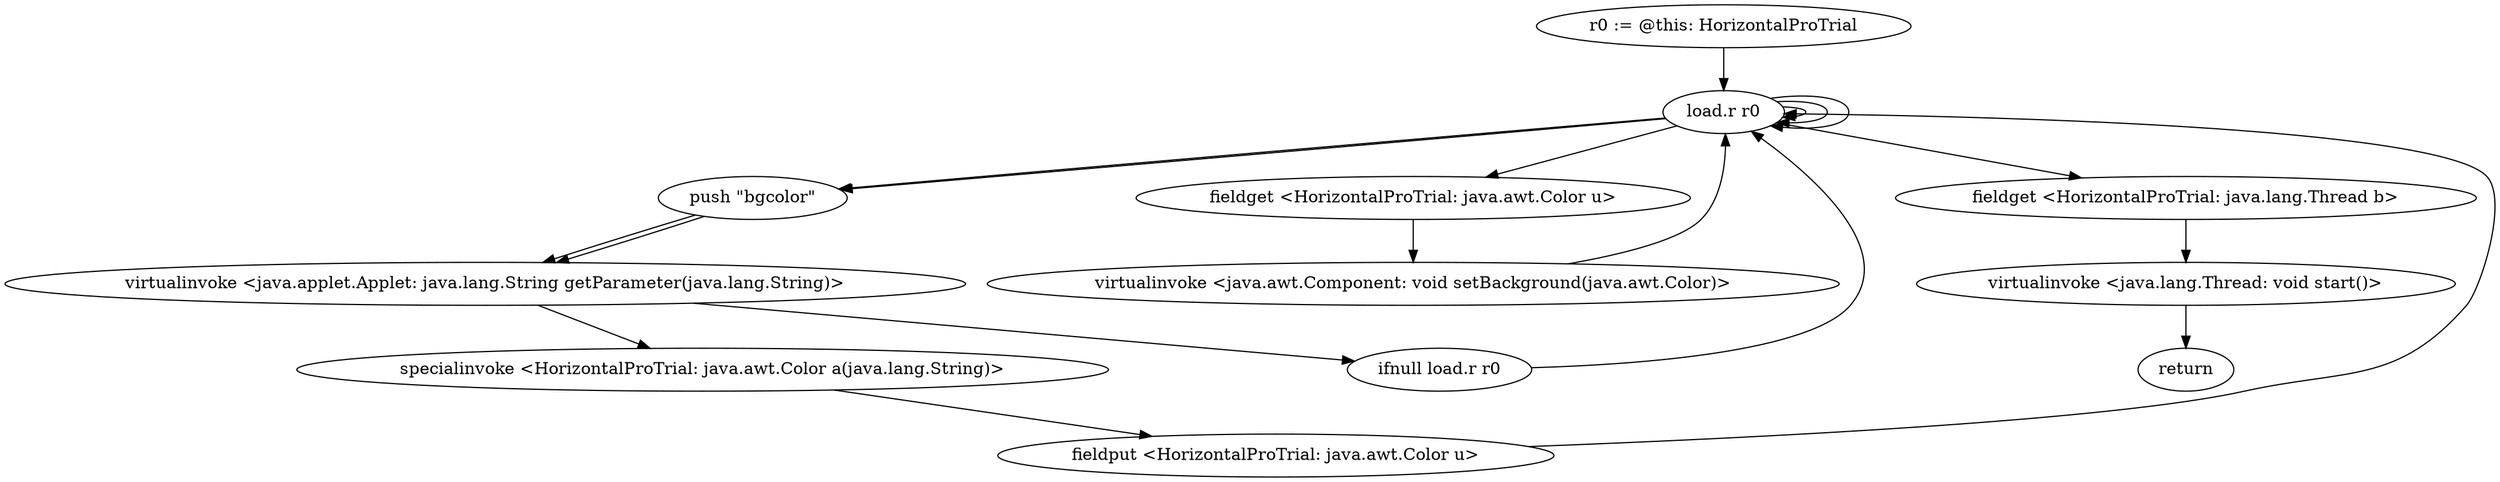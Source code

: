 digraph "" {
    "r0 := @this: HorizontalProTrial"
    "load.r r0"
    "r0 := @this: HorizontalProTrial"->"load.r r0";
    "push \"bgcolor\""
    "load.r r0"->"push \"bgcolor\"";
    "virtualinvoke <java.applet.Applet: java.lang.String getParameter(java.lang.String)>"
    "push \"bgcolor\""->"virtualinvoke <java.applet.Applet: java.lang.String getParameter(java.lang.String)>";
    "ifnull load.r r0"
    "virtualinvoke <java.applet.Applet: java.lang.String getParameter(java.lang.String)>"->"ifnull load.r r0";
    "ifnull load.r r0"->"load.r r0";
    "load.r r0"->"load.r r0";
    "load.r r0"->"load.r r0";
    "load.r r0"->"push \"bgcolor\"";
    "push \"bgcolor\""->"virtualinvoke <java.applet.Applet: java.lang.String getParameter(java.lang.String)>";
    "specialinvoke <HorizontalProTrial: java.awt.Color a(java.lang.String)>"
    "virtualinvoke <java.applet.Applet: java.lang.String getParameter(java.lang.String)>"->"specialinvoke <HorizontalProTrial: java.awt.Color a(java.lang.String)>";
    "fieldput <HorizontalProTrial: java.awt.Color u>"
    "specialinvoke <HorizontalProTrial: java.awt.Color a(java.lang.String)>"->"fieldput <HorizontalProTrial: java.awt.Color u>";
    "fieldput <HorizontalProTrial: java.awt.Color u>"->"load.r r0";
    "load.r r0"->"load.r r0";
    "fieldget <HorizontalProTrial: java.awt.Color u>"
    "load.r r0"->"fieldget <HorizontalProTrial: java.awt.Color u>";
    "virtualinvoke <java.awt.Component: void setBackground(java.awt.Color)>"
    "fieldget <HorizontalProTrial: java.awt.Color u>"->"virtualinvoke <java.awt.Component: void setBackground(java.awt.Color)>";
    "virtualinvoke <java.awt.Component: void setBackground(java.awt.Color)>"->"load.r r0";
    "fieldget <HorizontalProTrial: java.lang.Thread b>"
    "load.r r0"->"fieldget <HorizontalProTrial: java.lang.Thread b>";
    "virtualinvoke <java.lang.Thread: void start()>"
    "fieldget <HorizontalProTrial: java.lang.Thread b>"->"virtualinvoke <java.lang.Thread: void start()>";
    "return"
    "virtualinvoke <java.lang.Thread: void start()>"->"return";
}
